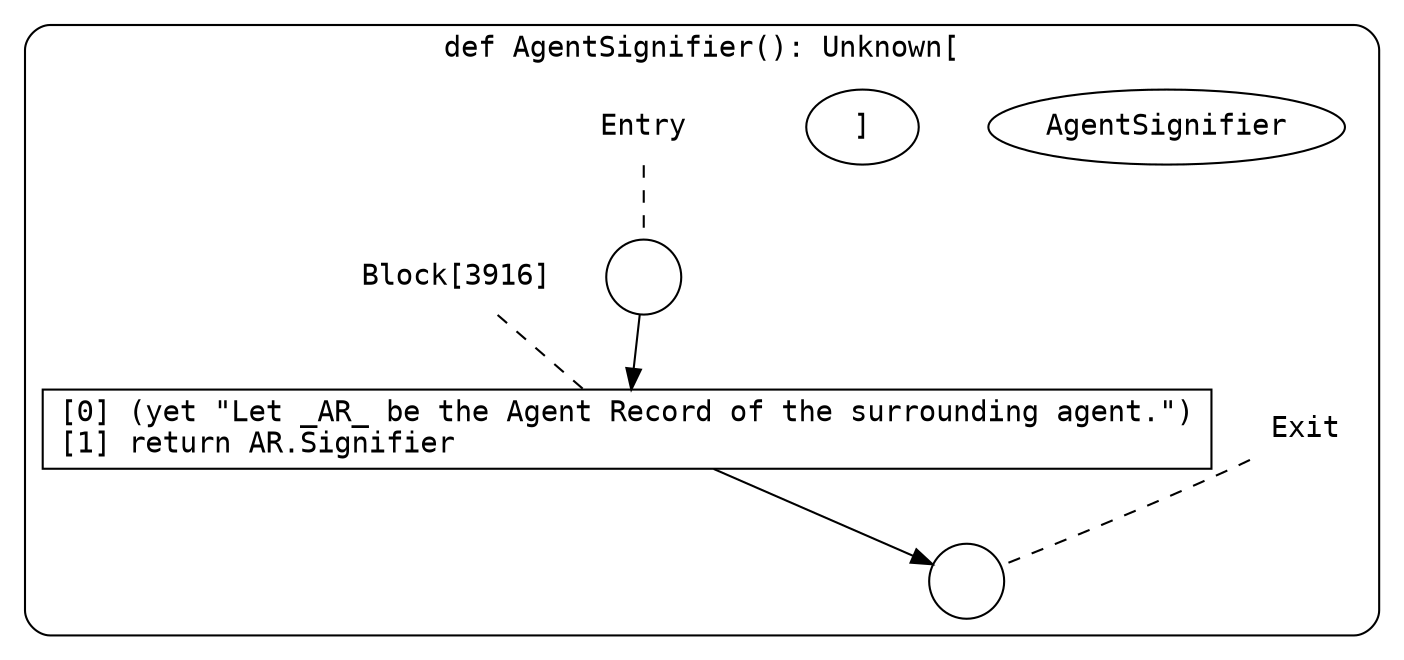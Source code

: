 digraph {
  graph [fontname = "Consolas"]
  node [fontname = "Consolas"]
  edge [fontname = "Consolas"]
  subgraph cluster1041 {
    label = "def AgentSignifier(): Unknown["AgentSignifier"]"
    style = rounded
    cluster1041_entry_name [shape=none, label=<<font color="black">Entry</font>>]
    cluster1041_entry_name -> cluster1041_entry [arrowhead=none, color="black", style=dashed]
    cluster1041_entry [shape=circle label=" " color="black" fillcolor="white" style=filled]
    cluster1041_entry -> node3916 [color="black"]
    cluster1041_exit_name [shape=none, label=<<font color="black">Exit</font>>]
    cluster1041_exit_name -> cluster1041_exit [arrowhead=none, color="black", style=dashed]
    cluster1041_exit [shape=circle label=" " color="black" fillcolor="white" style=filled]
    node3916_name [shape=none, label=<<font color="black">Block[3916]</font>>]
    node3916_name -> node3916 [arrowhead=none, color="black", style=dashed]
    node3916 [shape=box, label=<<font color="black">[0] (yet &quot;Let _AR_ be the Agent Record of the surrounding agent.&quot;)<BR ALIGN="LEFT"/>[1] return AR.Signifier<BR ALIGN="LEFT"/></font>> color="black" fillcolor="white", style=filled]
    node3916 -> cluster1041_exit [color="black"]
  }
}